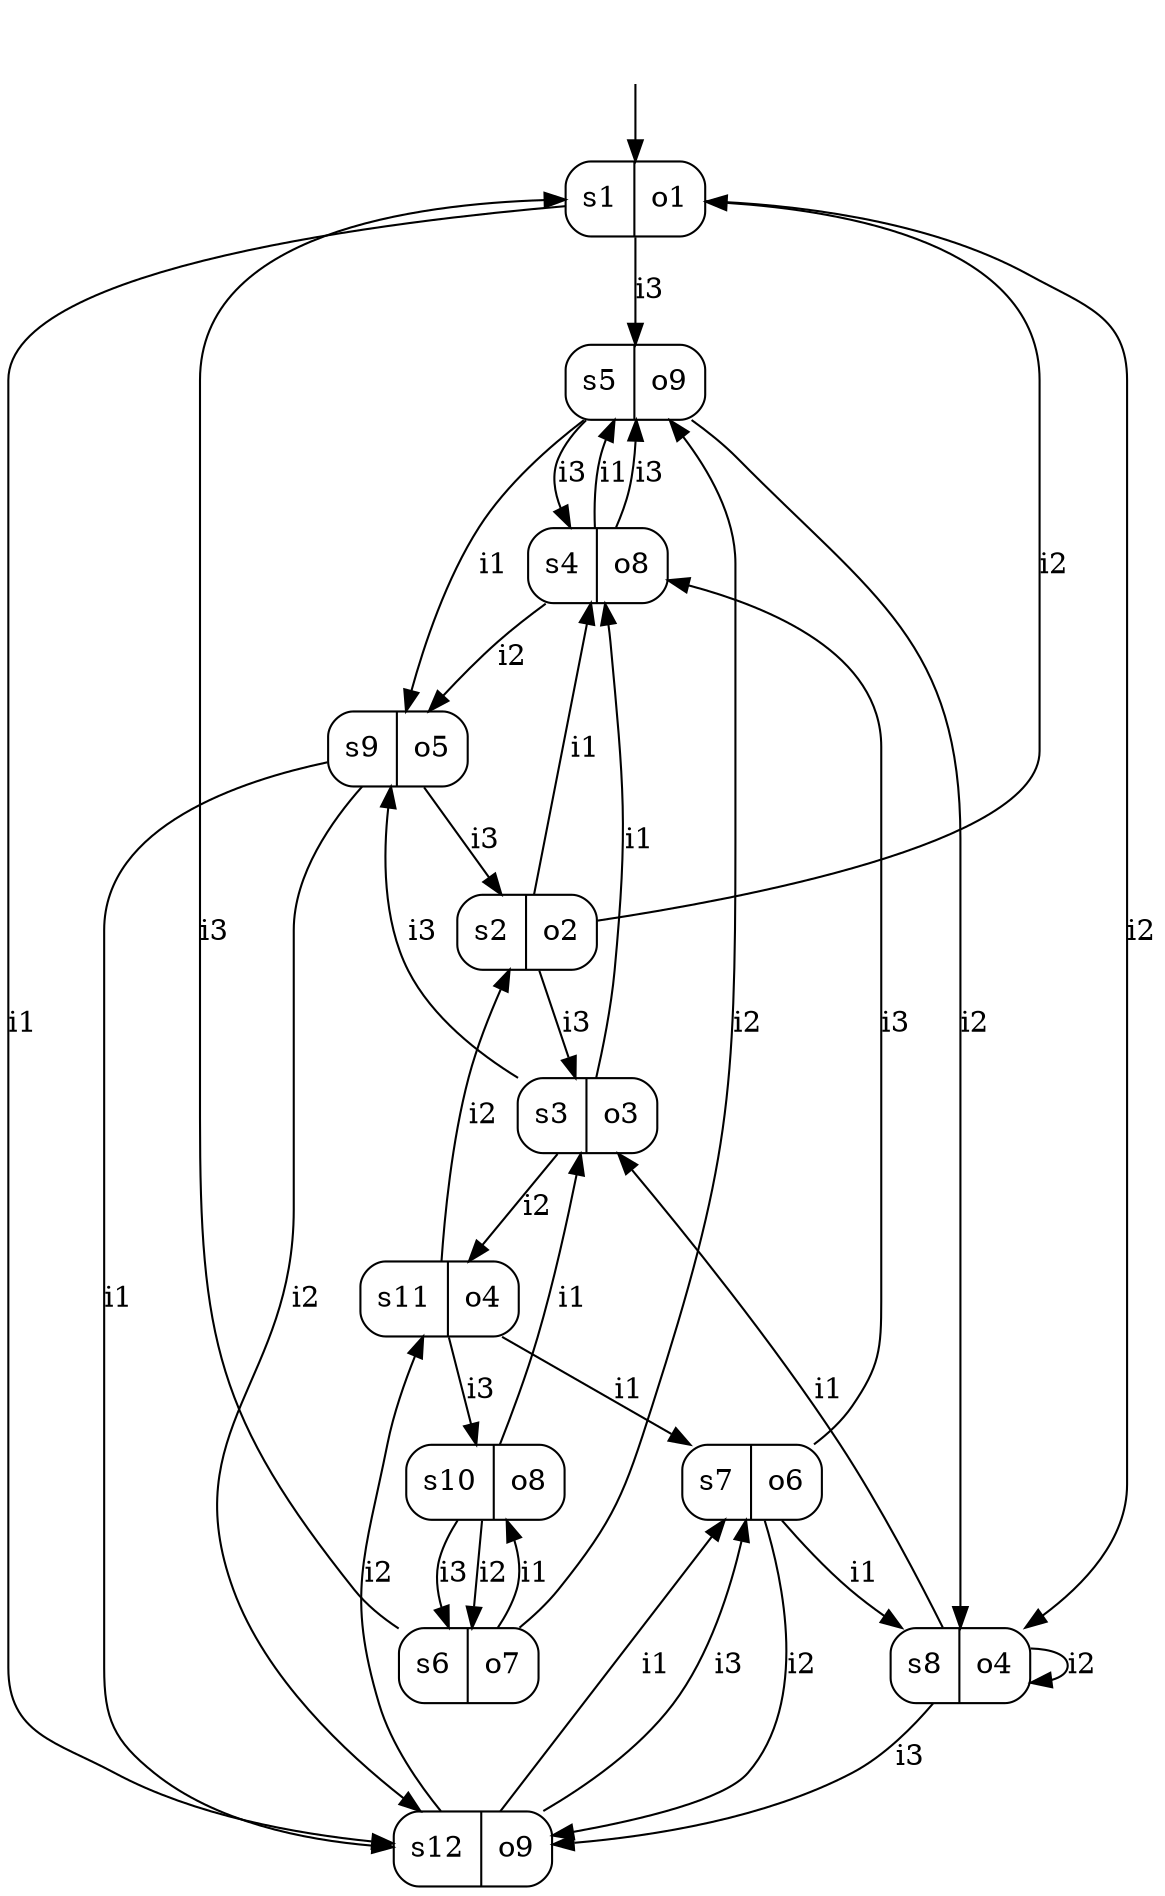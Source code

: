 digraph MooreMachine_12States_3Inputs_9Outputs_8d6883f0cc21478ba274f43489f1f02a {
s1 [label="s1|o1", shape=record, style=rounded];
s2 [label="s2|o2", shape=record, style=rounded];
s3 [label="s3|o3", shape=record, style=rounded];
s4 [label="s4|o8", shape=record, style=rounded];
s5 [label="s5|o9", shape=record, style=rounded];
s6 [label="s6|o7", shape=record, style=rounded];
s7 [label="s7|o6", shape=record, style=rounded];
s8 [label="s8|o4", shape=record, style=rounded];
s9 [label="s9|o5", shape=record, style=rounded];
s10 [label="s10|o8", shape=record, style=rounded];
s11 [label="s11|o4", shape=record, style=rounded];
s12 [label="s12|o9", shape=record, style=rounded];
s1 -> s12 [label="i1"];
s1 -> s8 [label="i2"];
s1 -> s5 [label="i3"];
s2 -> s4 [label="i1"];
s2 -> s1 [label="i2"];
s2 -> s3 [label="i3"];
s3 -> s4 [label="i1"];
s3 -> s11 [label="i2"];
s3 -> s9 [label="i3"];
s4 -> s5 [label="i1"];
s4 -> s9 [label="i2"];
s4 -> s5 [label="i3"];
s5 -> s9 [label="i1"];
s5 -> s8 [label="i2"];
s5 -> s4 [label="i3"];
s6 -> s10 [label="i1"];
s6 -> s5 [label="i2"];
s6 -> s1 [label="i3"];
s7 -> s8 [label="i1"];
s7 -> s12 [label="i2"];
s7 -> s4 [label="i3"];
s8 -> s3 [label="i1"];
s8 -> s8 [label="i2"];
s8 -> s12 [label="i3"];
s9 -> s12 [label="i1"];
s9 -> s12 [label="i2"];
s9 -> s2 [label="i3"];
s10 -> s3 [label="i1"];
s10 -> s6 [label="i2"];
s10 -> s6 [label="i3"];
s11 -> s7 [label="i1"];
s11 -> s2 [label="i2"];
s11 -> s10 [label="i3"];
s12 -> s7 [label="i1"];
s12 -> s11 [label="i2"];
s12 -> s7 [label="i3"];
__start0 [shape=none, label=""];
__start0 -> s1 [label=""];
}
